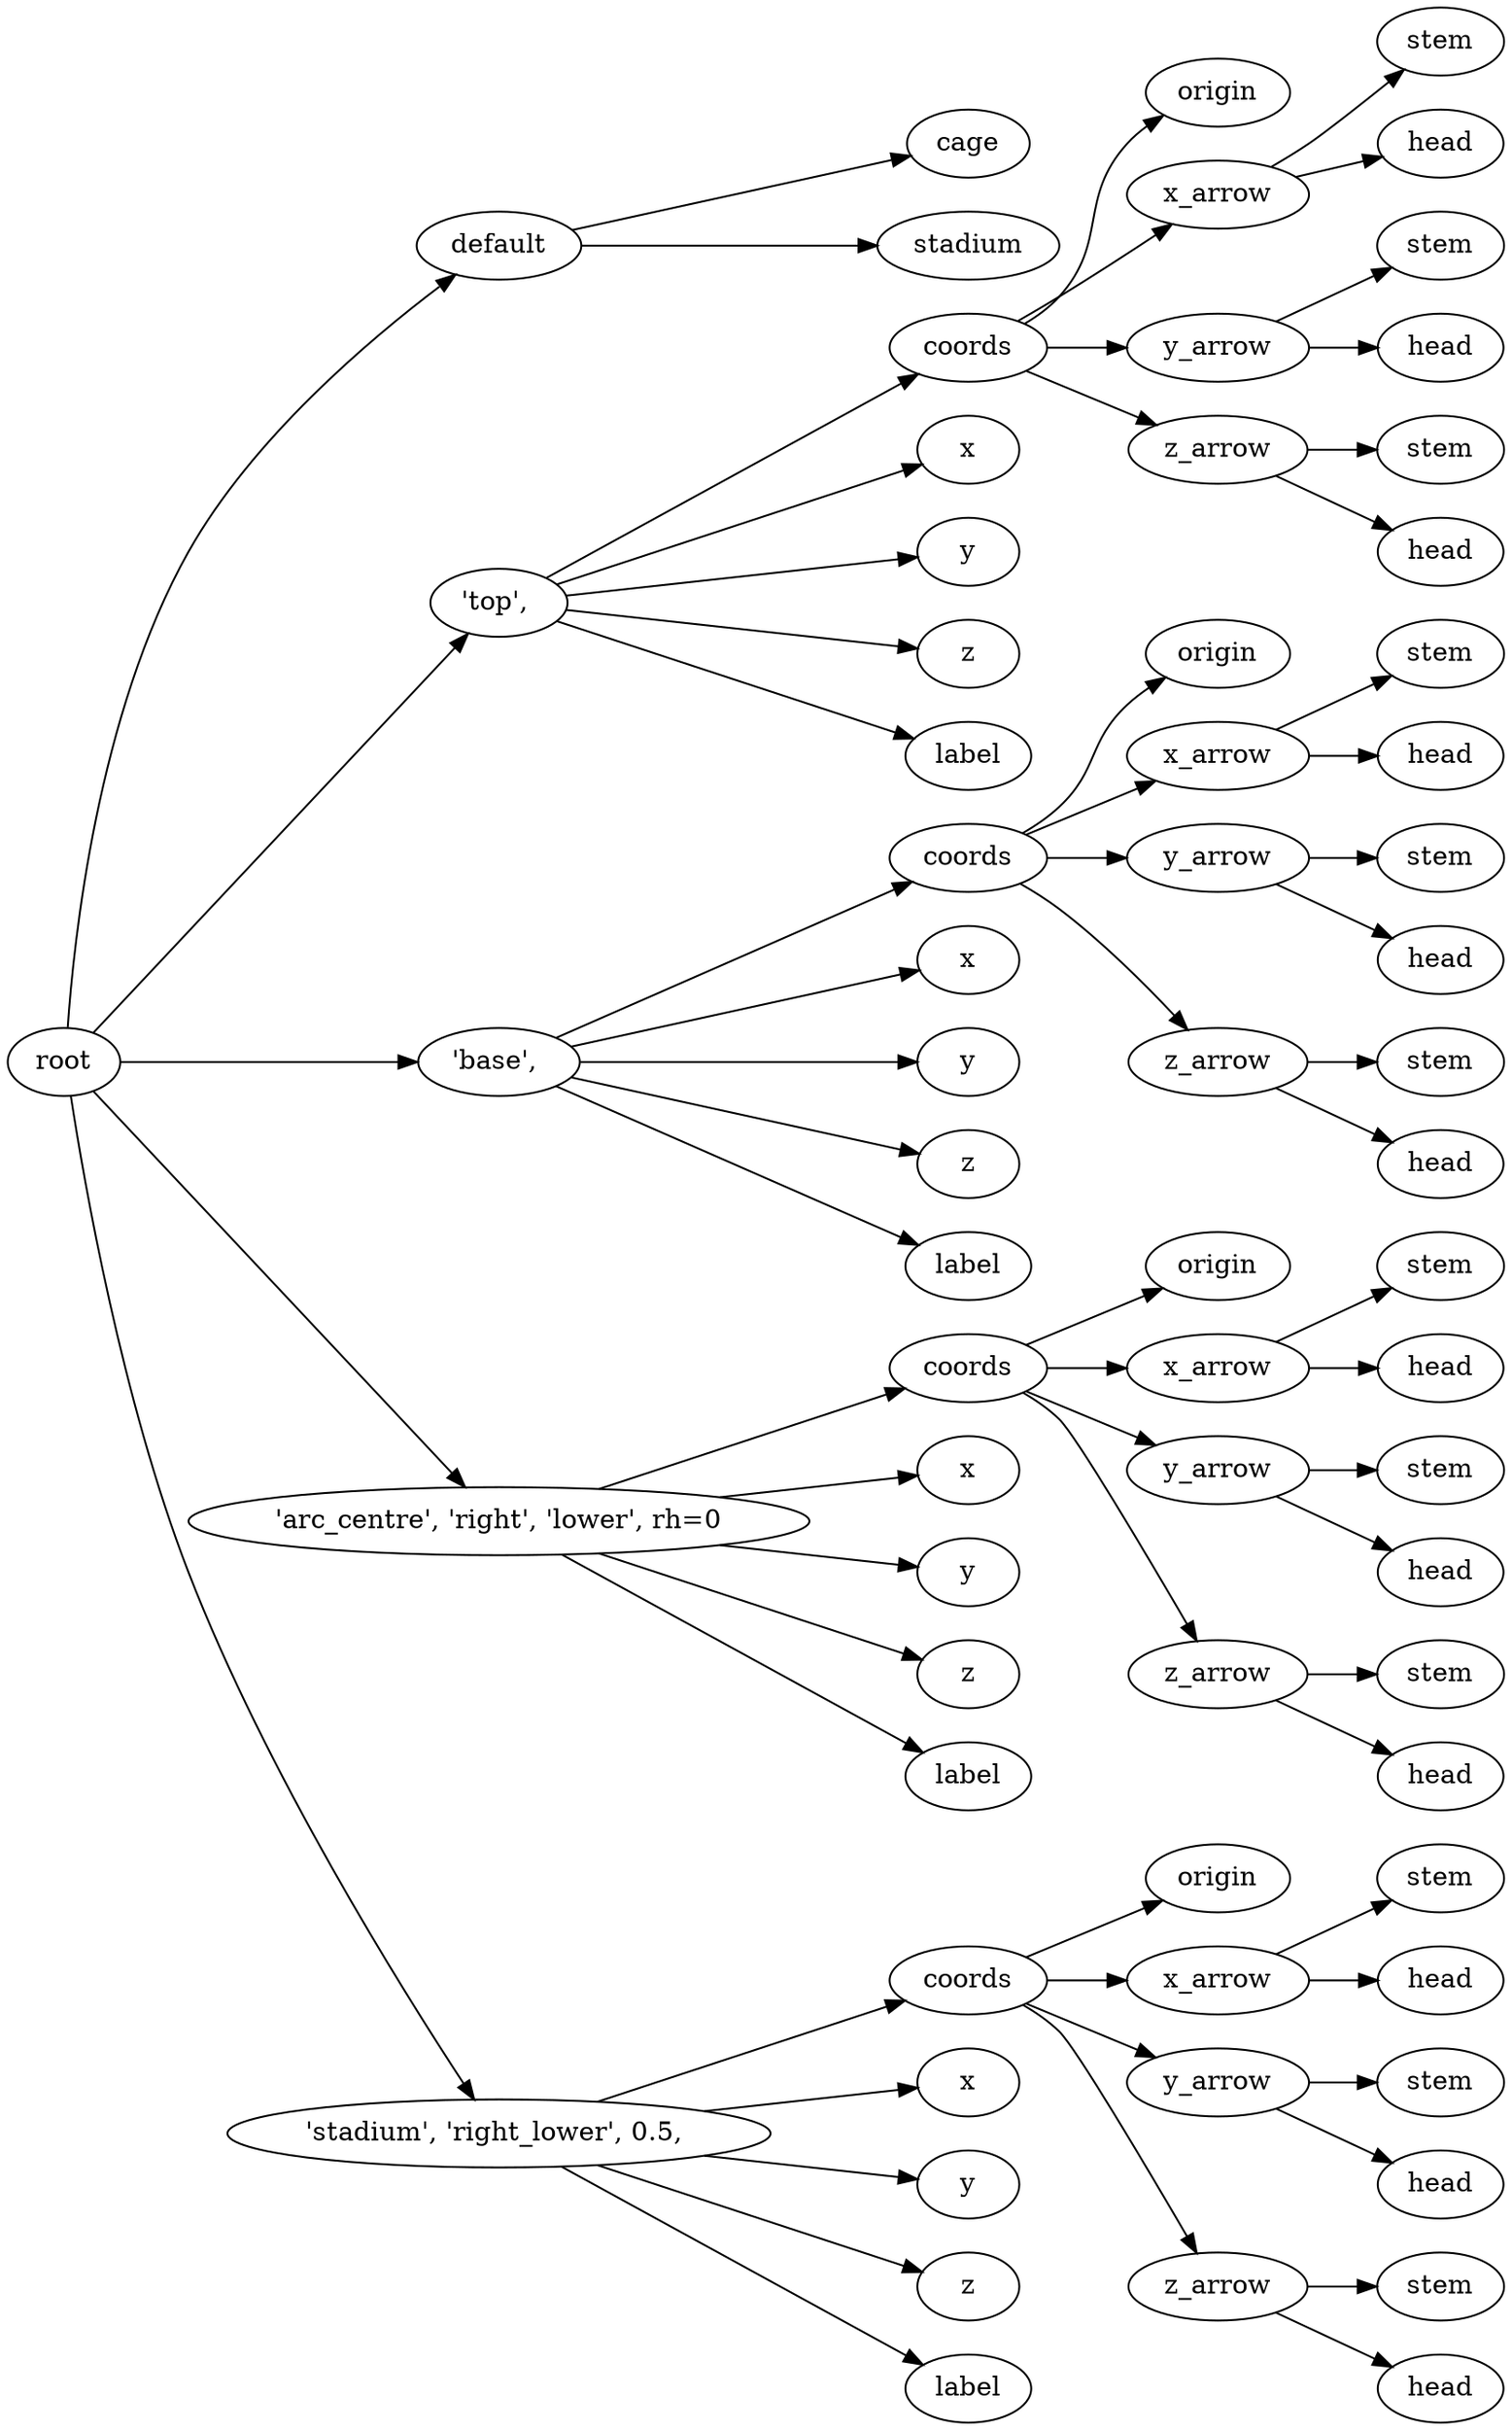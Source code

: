 digraph default {
	graph [rankdir=LR]
	root_1 [label=root href="javascript:s=&quot;\(\)\nNone&quot;; console.log(s); alert(s);"]
	default_2 [label=default href="javascript:s=&quot;\(&#x27;default&#x27;,\)\nStadiumPrism&quot;; console.log(s); alert(s);" tooltip=StadiumPrism]
	cage_3 [label=cage href="javascript:s=&quot;\(&#x27;default&#x27;,\ &#x27;cage&#x27;\)\nBox&quot;; console.log(s); alert(s);" tooltip=Box]
	stadium_4 [label=stadium href="javascript:s=&quot;\(&#x27;default&#x27;,\ &#x27;stadium&#x27;\)\nLinearExtrude&quot;; console.log(s); alert(s);" tooltip=LinearExtrude]
	5 [label="'top',\ " href="javascript:s=&quot;\(&quot;&#x27;top&#x27;,\ &quot;,\)\nAnnotatedCoordinates&quot;; console.log(s); alert(s);" tooltip=AnnotatedCoordinates]
	coords_6 [label=coords href="javascript:s=&quot;\(&quot;&#x27;top&#x27;,\ &quot;,\ &#x27;coords&#x27;\)\nCoordinates&quot;; console.log(s); alert(s);" tooltip=Coordinates]
	origin_7 [label=origin href="javascript:s=&quot;\(&quot;&#x27;top&#x27;,\ &quot;,\ &#x27;coords&#x27;,\ &#x27;origin&#x27;\)\nCoordinatesCage&quot;; console.log(s); alert(s);" tooltip=CoordinatesCage]
	x_arrow_8 [label=x_arrow href="javascript:s=&quot;\(&quot;&#x27;top&#x27;,\ &quot;,\ &#x27;coords&#x27;,\ &#x27;x_arrow&#x27;\)\nArrow&quot;; console.log(s); alert(s);" tooltip=Arrow]
	stem_9 [label=stem href="javascript:s=&quot;\(&quot;&#x27;top&#x27;,\ &quot;,\ &#x27;coords&#x27;,\ &#x27;x_arrow&#x27;,\ &#x27;stem&#x27;\)\nCone&quot;; console.log(s); alert(s);" tooltip=Cone]
	head_10 [label=head href="javascript:s=&quot;\(&quot;&#x27;top&#x27;,\ &quot;,\ &#x27;coords&#x27;,\ &#x27;x_arrow&#x27;,\ &#x27;head&#x27;\)\nCone&quot;; console.log(s); alert(s);" tooltip=Cone]
	y_arrow_11 [label=y_arrow href="javascript:s=&quot;\(&quot;&#x27;top&#x27;,\ &quot;,\ &#x27;coords&#x27;,\ &#x27;y_arrow&#x27;\)\nArrow&quot;; console.log(s); alert(s);" tooltip=Arrow]
	stem_12 [label=stem href="javascript:s=&quot;\(&quot;&#x27;top&#x27;,\ &quot;,\ &#x27;coords&#x27;,\ &#x27;y_arrow&#x27;,\ &#x27;stem&#x27;\)\nCone&quot;; console.log(s); alert(s);" tooltip=Cone]
	head_13 [label=head href="javascript:s=&quot;\(&quot;&#x27;top&#x27;,\ &quot;,\ &#x27;coords&#x27;,\ &#x27;y_arrow&#x27;,\ &#x27;head&#x27;\)\nCone&quot;; console.log(s); alert(s);" tooltip=Cone]
	z_arrow_14 [label=z_arrow href="javascript:s=&quot;\(&quot;&#x27;top&#x27;,\ &quot;,\ &#x27;coords&#x27;,\ &#x27;z_arrow&#x27;\)\nArrow&quot;; console.log(s); alert(s);" tooltip=Arrow]
	stem_15 [label=stem href="javascript:s=&quot;\(&quot;&#x27;top&#x27;,\ &quot;,\ &#x27;coords&#x27;,\ &#x27;z_arrow&#x27;,\ &#x27;stem&#x27;\)\nCone&quot;; console.log(s); alert(s);" tooltip=Cone]
	head_16 [label=head href="javascript:s=&quot;\(&quot;&#x27;top&#x27;,\ &quot;,\ &#x27;coords&#x27;,\ &#x27;z_arrow&#x27;,\ &#x27;head&#x27;\)\nCone&quot;; console.log(s); alert(s);" tooltip=Cone]
	x_17 [label=x href="javascript:s=&quot;\(&quot;&#x27;top&#x27;,\ &quot;,\ &#x27;x&#x27;\)\nText&quot;; console.log(s); alert(s);" tooltip=Text]
	y_18 [label=y href="javascript:s=&quot;\(&quot;&#x27;top&#x27;,\ &quot;,\ &#x27;y&#x27;\)\nText&quot;; console.log(s); alert(s);" tooltip=Text]
	z_19 [label=z href="javascript:s=&quot;\(&quot;&#x27;top&#x27;,\ &quot;,\ &#x27;z&#x27;\)\nText&quot;; console.log(s); alert(s);" tooltip=Text]
	label_20 [label=label href="javascript:s=&quot;\(&quot;&#x27;top&#x27;,\ &quot;,\ &#x27;label&#x27;\)\nText&quot;; console.log(s); alert(s);" tooltip=Text]
	21 [label="'base',\ " href="javascript:s=&quot;\(&quot;&#x27;base&#x27;,\ &quot;,\)\nAnnotatedCoordinates&quot;; console.log(s); alert(s);" tooltip=AnnotatedCoordinates]
	coords_22 [label=coords href="javascript:s=&quot;\(&quot;&#x27;base&#x27;,\ &quot;,\ &#x27;coords&#x27;\)\nCoordinates&quot;; console.log(s); alert(s);" tooltip=Coordinates]
	origin_23 [label=origin href="javascript:s=&quot;\(&quot;&#x27;base&#x27;,\ &quot;,\ &#x27;coords&#x27;,\ &#x27;origin&#x27;\)\nCoordinatesCage&quot;; console.log(s); alert(s);" tooltip=CoordinatesCage]
	x_arrow_24 [label=x_arrow href="javascript:s=&quot;\(&quot;&#x27;base&#x27;,\ &quot;,\ &#x27;coords&#x27;,\ &#x27;x_arrow&#x27;\)\nArrow&quot;; console.log(s); alert(s);" tooltip=Arrow]
	stem_25 [label=stem href="javascript:s=&quot;\(&quot;&#x27;base&#x27;,\ &quot;,\ &#x27;coords&#x27;,\ &#x27;x_arrow&#x27;,\ &#x27;stem&#x27;\)\nCone&quot;; console.log(s); alert(s);" tooltip=Cone]
	head_26 [label=head href="javascript:s=&quot;\(&quot;&#x27;base&#x27;,\ &quot;,\ &#x27;coords&#x27;,\ &#x27;x_arrow&#x27;,\ &#x27;head&#x27;\)\nCone&quot;; console.log(s); alert(s);" tooltip=Cone]
	y_arrow_27 [label=y_arrow href="javascript:s=&quot;\(&quot;&#x27;base&#x27;,\ &quot;,\ &#x27;coords&#x27;,\ &#x27;y_arrow&#x27;\)\nArrow&quot;; console.log(s); alert(s);" tooltip=Arrow]
	stem_28 [label=stem href="javascript:s=&quot;\(&quot;&#x27;base&#x27;,\ &quot;,\ &#x27;coords&#x27;,\ &#x27;y_arrow&#x27;,\ &#x27;stem&#x27;\)\nCone&quot;; console.log(s); alert(s);" tooltip=Cone]
	head_29 [label=head href="javascript:s=&quot;\(&quot;&#x27;base&#x27;,\ &quot;,\ &#x27;coords&#x27;,\ &#x27;y_arrow&#x27;,\ &#x27;head&#x27;\)\nCone&quot;; console.log(s); alert(s);" tooltip=Cone]
	z_arrow_30 [label=z_arrow href="javascript:s=&quot;\(&quot;&#x27;base&#x27;,\ &quot;,\ &#x27;coords&#x27;,\ &#x27;z_arrow&#x27;\)\nArrow&quot;; console.log(s); alert(s);" tooltip=Arrow]
	stem_31 [label=stem href="javascript:s=&quot;\(&quot;&#x27;base&#x27;,\ &quot;,\ &#x27;coords&#x27;,\ &#x27;z_arrow&#x27;,\ &#x27;stem&#x27;\)\nCone&quot;; console.log(s); alert(s);" tooltip=Cone]
	head_32 [label=head href="javascript:s=&quot;\(&quot;&#x27;base&#x27;,\ &quot;,\ &#x27;coords&#x27;,\ &#x27;z_arrow&#x27;,\ &#x27;head&#x27;\)\nCone&quot;; console.log(s); alert(s);" tooltip=Cone]
	x_33 [label=x href="javascript:s=&quot;\(&quot;&#x27;base&#x27;,\ &quot;,\ &#x27;x&#x27;\)\nText&quot;; console.log(s); alert(s);" tooltip=Text]
	y_34 [label=y href="javascript:s=&quot;\(&quot;&#x27;base&#x27;,\ &quot;,\ &#x27;y&#x27;\)\nText&quot;; console.log(s); alert(s);" tooltip=Text]
	z_35 [label=z href="javascript:s=&quot;\(&quot;&#x27;base&#x27;,\ &quot;,\ &#x27;z&#x27;\)\nText&quot;; console.log(s); alert(s);" tooltip=Text]
	label_36 [label=label href="javascript:s=&quot;\(&quot;&#x27;base&#x27;,\ &quot;,\ &#x27;label&#x27;\)\nText&quot;; console.log(s); alert(s);" tooltip=Text]
	37 [label="'arc_centre',\ 'right',\ 'lower',\ rh=0" href="javascript:s=&quot;\(&quot;&#x27;arc_centre&#x27;,\ &#x27;right&#x27;,\ &#x27;lower&#x27;,\ rh=0&quot;,\)\nAnnotatedCoordinates&quot;; console.log(s); alert(s);" tooltip=AnnotatedCoordinates]
	coords_38 [label=coords href="javascript:s=&quot;\(&quot;&#x27;arc_centre&#x27;,\ &#x27;right&#x27;,\ &#x27;lower&#x27;,\ rh=0&quot;,\ &#x27;coords&#x27;\)\nCoordinates&quot;; console.log(s); alert(s);" tooltip=Coordinates]
	origin_39 [label=origin href="javascript:s=&quot;\(&quot;&#x27;arc_centre&#x27;,\ &#x27;right&#x27;,\ &#x27;lower&#x27;,\ rh=0&quot;,\ &#x27;coords&#x27;,\ &#x27;origin&#x27;\)\nCoordinatesCage&quot;; console.log(s); alert(s);" tooltip=CoordinatesCage]
	x_arrow_40 [label=x_arrow href="javascript:s=&quot;\(&quot;&#x27;arc_centre&#x27;,\ &#x27;right&#x27;,\ &#x27;lower&#x27;,\ rh=0&quot;,\ &#x27;coords&#x27;,\ &#x27;x_arrow&#x27;\)\nArrow&quot;; console.log(s); alert(s);" tooltip=Arrow]
	stem_41 [label=stem href="javascript:s=&quot;\(&quot;&#x27;arc_centre&#x27;,\ &#x27;right&#x27;,\ &#x27;lower&#x27;,\ rh=0&quot;,\ &#x27;coords&#x27;,\ &#x27;x_arrow&#x27;,\ &#x27;stem&#x27;\)\nCone&quot;; console.log(s); alert(s);" tooltip=Cone]
	head_42 [label=head href="javascript:s=&quot;\(&quot;&#x27;arc_centre&#x27;,\ &#x27;right&#x27;,\ &#x27;lower&#x27;,\ rh=0&quot;,\ &#x27;coords&#x27;,\ &#x27;x_arrow&#x27;,\ &#x27;head&#x27;\)\nCone&quot;; console.log(s); alert(s);" tooltip=Cone]
	y_arrow_43 [label=y_arrow href="javascript:s=&quot;\(&quot;&#x27;arc_centre&#x27;,\ &#x27;right&#x27;,\ &#x27;lower&#x27;,\ rh=0&quot;,\ &#x27;coords&#x27;,\ &#x27;y_arrow&#x27;\)\nArrow&quot;; console.log(s); alert(s);" tooltip=Arrow]
	stem_44 [label=stem href="javascript:s=&quot;\(&quot;&#x27;arc_centre&#x27;,\ &#x27;right&#x27;,\ &#x27;lower&#x27;,\ rh=0&quot;,\ &#x27;coords&#x27;,\ &#x27;y_arrow&#x27;,\ &#x27;stem&#x27;\)\nCone&quot;; console.log(s); alert(s);" tooltip=Cone]
	head_45 [label=head href="javascript:s=&quot;\(&quot;&#x27;arc_centre&#x27;,\ &#x27;right&#x27;,\ &#x27;lower&#x27;,\ rh=0&quot;,\ &#x27;coords&#x27;,\ &#x27;y_arrow&#x27;,\ &#x27;head&#x27;\)\nCone&quot;; console.log(s); alert(s);" tooltip=Cone]
	z_arrow_46 [label=z_arrow href="javascript:s=&quot;\(&quot;&#x27;arc_centre&#x27;,\ &#x27;right&#x27;,\ &#x27;lower&#x27;,\ rh=0&quot;,\ &#x27;coords&#x27;,\ &#x27;z_arrow&#x27;\)\nArrow&quot;; console.log(s); alert(s);" tooltip=Arrow]
	stem_47 [label=stem href="javascript:s=&quot;\(&quot;&#x27;arc_centre&#x27;,\ &#x27;right&#x27;,\ &#x27;lower&#x27;,\ rh=0&quot;,\ &#x27;coords&#x27;,\ &#x27;z_arrow&#x27;,\ &#x27;stem&#x27;\)\nCone&quot;; console.log(s); alert(s);" tooltip=Cone]
	head_48 [label=head href="javascript:s=&quot;\(&quot;&#x27;arc_centre&#x27;,\ &#x27;right&#x27;,\ &#x27;lower&#x27;,\ rh=0&quot;,\ &#x27;coords&#x27;,\ &#x27;z_arrow&#x27;,\ &#x27;head&#x27;\)\nCone&quot;; console.log(s); alert(s);" tooltip=Cone]
	x_49 [label=x href="javascript:s=&quot;\(&quot;&#x27;arc_centre&#x27;,\ &#x27;right&#x27;,\ &#x27;lower&#x27;,\ rh=0&quot;,\ &#x27;x&#x27;\)\nText&quot;; console.log(s); alert(s);" tooltip=Text]
	y_50 [label=y href="javascript:s=&quot;\(&quot;&#x27;arc_centre&#x27;,\ &#x27;right&#x27;,\ &#x27;lower&#x27;,\ rh=0&quot;,\ &#x27;y&#x27;\)\nText&quot;; console.log(s); alert(s);" tooltip=Text]
	z_51 [label=z href="javascript:s=&quot;\(&quot;&#x27;arc_centre&#x27;,\ &#x27;right&#x27;,\ &#x27;lower&#x27;,\ rh=0&quot;,\ &#x27;z&#x27;\)\nText&quot;; console.log(s); alert(s);" tooltip=Text]
	label_52 [label=label href="javascript:s=&quot;\(&quot;&#x27;arc_centre&#x27;,\ &#x27;right&#x27;,\ &#x27;lower&#x27;,\ rh=0&quot;,\ &#x27;label&#x27;\)\nText&quot;; console.log(s); alert(s);" tooltip=Text]
	53 [label="'stadium',\ 'right_lower',\ 0\.5,\ " href="javascript:s=&quot;\(&quot;&#x27;stadium&#x27;,\ &#x27;right_lower&#x27;,\ 0\.5,\ &quot;,\)\nAnnotatedCoordinates&quot;; console.log(s); alert(s);" tooltip=AnnotatedCoordinates]
	coords_54 [label=coords href="javascript:s=&quot;\(&quot;&#x27;stadium&#x27;,\ &#x27;right_lower&#x27;,\ 0\.5,\ &quot;,\ &#x27;coords&#x27;\)\nCoordinates&quot;; console.log(s); alert(s);" tooltip=Coordinates]
	origin_55 [label=origin href="javascript:s=&quot;\(&quot;&#x27;stadium&#x27;,\ &#x27;right_lower&#x27;,\ 0\.5,\ &quot;,\ &#x27;coords&#x27;,\ &#x27;origin&#x27;\)\nCoordinatesCage&quot;; console.log(s); alert(s);" tooltip=CoordinatesCage]
	x_arrow_56 [label=x_arrow href="javascript:s=&quot;\(&quot;&#x27;stadium&#x27;,\ &#x27;right_lower&#x27;,\ 0\.5,\ &quot;,\ &#x27;coords&#x27;,\ &#x27;x_arrow&#x27;\)\nArrow&quot;; console.log(s); alert(s);" tooltip=Arrow]
	stem_57 [label=stem href="javascript:s=&quot;\(&quot;&#x27;stadium&#x27;,\ &#x27;right_lower&#x27;,\ 0\.5,\ &quot;,\ &#x27;coords&#x27;,\ &#x27;x_arrow&#x27;,\ &#x27;stem&#x27;\)\nCone&quot;; console.log(s); alert(s);" tooltip=Cone]
	head_58 [label=head href="javascript:s=&quot;\(&quot;&#x27;stadium&#x27;,\ &#x27;right_lower&#x27;,\ 0\.5,\ &quot;,\ &#x27;coords&#x27;,\ &#x27;x_arrow&#x27;,\ &#x27;head&#x27;\)\nCone&quot;; console.log(s); alert(s);" tooltip=Cone]
	y_arrow_59 [label=y_arrow href="javascript:s=&quot;\(&quot;&#x27;stadium&#x27;,\ &#x27;right_lower&#x27;,\ 0\.5,\ &quot;,\ &#x27;coords&#x27;,\ &#x27;y_arrow&#x27;\)\nArrow&quot;; console.log(s); alert(s);" tooltip=Arrow]
	stem_60 [label=stem href="javascript:s=&quot;\(&quot;&#x27;stadium&#x27;,\ &#x27;right_lower&#x27;,\ 0\.5,\ &quot;,\ &#x27;coords&#x27;,\ &#x27;y_arrow&#x27;,\ &#x27;stem&#x27;\)\nCone&quot;; console.log(s); alert(s);" tooltip=Cone]
	head_61 [label=head href="javascript:s=&quot;\(&quot;&#x27;stadium&#x27;,\ &#x27;right_lower&#x27;,\ 0\.5,\ &quot;,\ &#x27;coords&#x27;,\ &#x27;y_arrow&#x27;,\ &#x27;head&#x27;\)\nCone&quot;; console.log(s); alert(s);" tooltip=Cone]
	z_arrow_62 [label=z_arrow href="javascript:s=&quot;\(&quot;&#x27;stadium&#x27;,\ &#x27;right_lower&#x27;,\ 0\.5,\ &quot;,\ &#x27;coords&#x27;,\ &#x27;z_arrow&#x27;\)\nArrow&quot;; console.log(s); alert(s);" tooltip=Arrow]
	stem_63 [label=stem href="javascript:s=&quot;\(&quot;&#x27;stadium&#x27;,\ &#x27;right_lower&#x27;,\ 0\.5,\ &quot;,\ &#x27;coords&#x27;,\ &#x27;z_arrow&#x27;,\ &#x27;stem&#x27;\)\nCone&quot;; console.log(s); alert(s);" tooltip=Cone]
	head_64 [label=head href="javascript:s=&quot;\(&quot;&#x27;stadium&#x27;,\ &#x27;right_lower&#x27;,\ 0\.5,\ &quot;,\ &#x27;coords&#x27;,\ &#x27;z_arrow&#x27;,\ &#x27;head&#x27;\)\nCone&quot;; console.log(s); alert(s);" tooltip=Cone]
	x_65 [label=x href="javascript:s=&quot;\(&quot;&#x27;stadium&#x27;,\ &#x27;right_lower&#x27;,\ 0\.5,\ &quot;,\ &#x27;x&#x27;\)\nText&quot;; console.log(s); alert(s);" tooltip=Text]
	y_66 [label=y href="javascript:s=&quot;\(&quot;&#x27;stadium&#x27;,\ &#x27;right_lower&#x27;,\ 0\.5,\ &quot;,\ &#x27;y&#x27;\)\nText&quot;; console.log(s); alert(s);" tooltip=Text]
	z_67 [label=z href="javascript:s=&quot;\(&quot;&#x27;stadium&#x27;,\ &#x27;right_lower&#x27;,\ 0\.5,\ &quot;,\ &#x27;z&#x27;\)\nText&quot;; console.log(s); alert(s);" tooltip=Text]
	label_68 [label=label href="javascript:s=&quot;\(&quot;&#x27;stadium&#x27;,\ &#x27;right_lower&#x27;,\ 0\.5,\ &quot;,\ &#x27;label&#x27;\)\nText&quot;; console.log(s); alert(s);" tooltip=Text]
	root_1 -> default_2
	default_2 -> cage_3
	default_2 -> stadium_4
	root_1 -> 5
	5 -> coords_6
	coords_6 -> origin_7
	coords_6 -> x_arrow_8
	x_arrow_8 -> stem_9
	x_arrow_8 -> head_10
	coords_6 -> y_arrow_11
	y_arrow_11 -> stem_12
	y_arrow_11 -> head_13
	coords_6 -> z_arrow_14
	z_arrow_14 -> stem_15
	z_arrow_14 -> head_16
	5 -> x_17
	5 -> y_18
	5 -> z_19
	5 -> label_20
	root_1 -> 21
	21 -> coords_22
	coords_22 -> origin_23
	coords_22 -> x_arrow_24
	x_arrow_24 -> stem_25
	x_arrow_24 -> head_26
	coords_22 -> y_arrow_27
	y_arrow_27 -> stem_28
	y_arrow_27 -> head_29
	coords_22 -> z_arrow_30
	z_arrow_30 -> stem_31
	z_arrow_30 -> head_32
	21 -> x_33
	21 -> y_34
	21 -> z_35
	21 -> label_36
	root_1 -> 37
	37 -> coords_38
	coords_38 -> origin_39
	coords_38 -> x_arrow_40
	x_arrow_40 -> stem_41
	x_arrow_40 -> head_42
	coords_38 -> y_arrow_43
	y_arrow_43 -> stem_44
	y_arrow_43 -> head_45
	coords_38 -> z_arrow_46
	z_arrow_46 -> stem_47
	z_arrow_46 -> head_48
	37 -> x_49
	37 -> y_50
	37 -> z_51
	37 -> label_52
	root_1 -> 53
	53 -> coords_54
	coords_54 -> origin_55
	coords_54 -> x_arrow_56
	x_arrow_56 -> stem_57
	x_arrow_56 -> head_58
	coords_54 -> y_arrow_59
	y_arrow_59 -> stem_60
	y_arrow_59 -> head_61
	coords_54 -> z_arrow_62
	z_arrow_62 -> stem_63
	z_arrow_62 -> head_64
	53 -> x_65
	53 -> y_66
	53 -> z_67
	53 -> label_68
}
